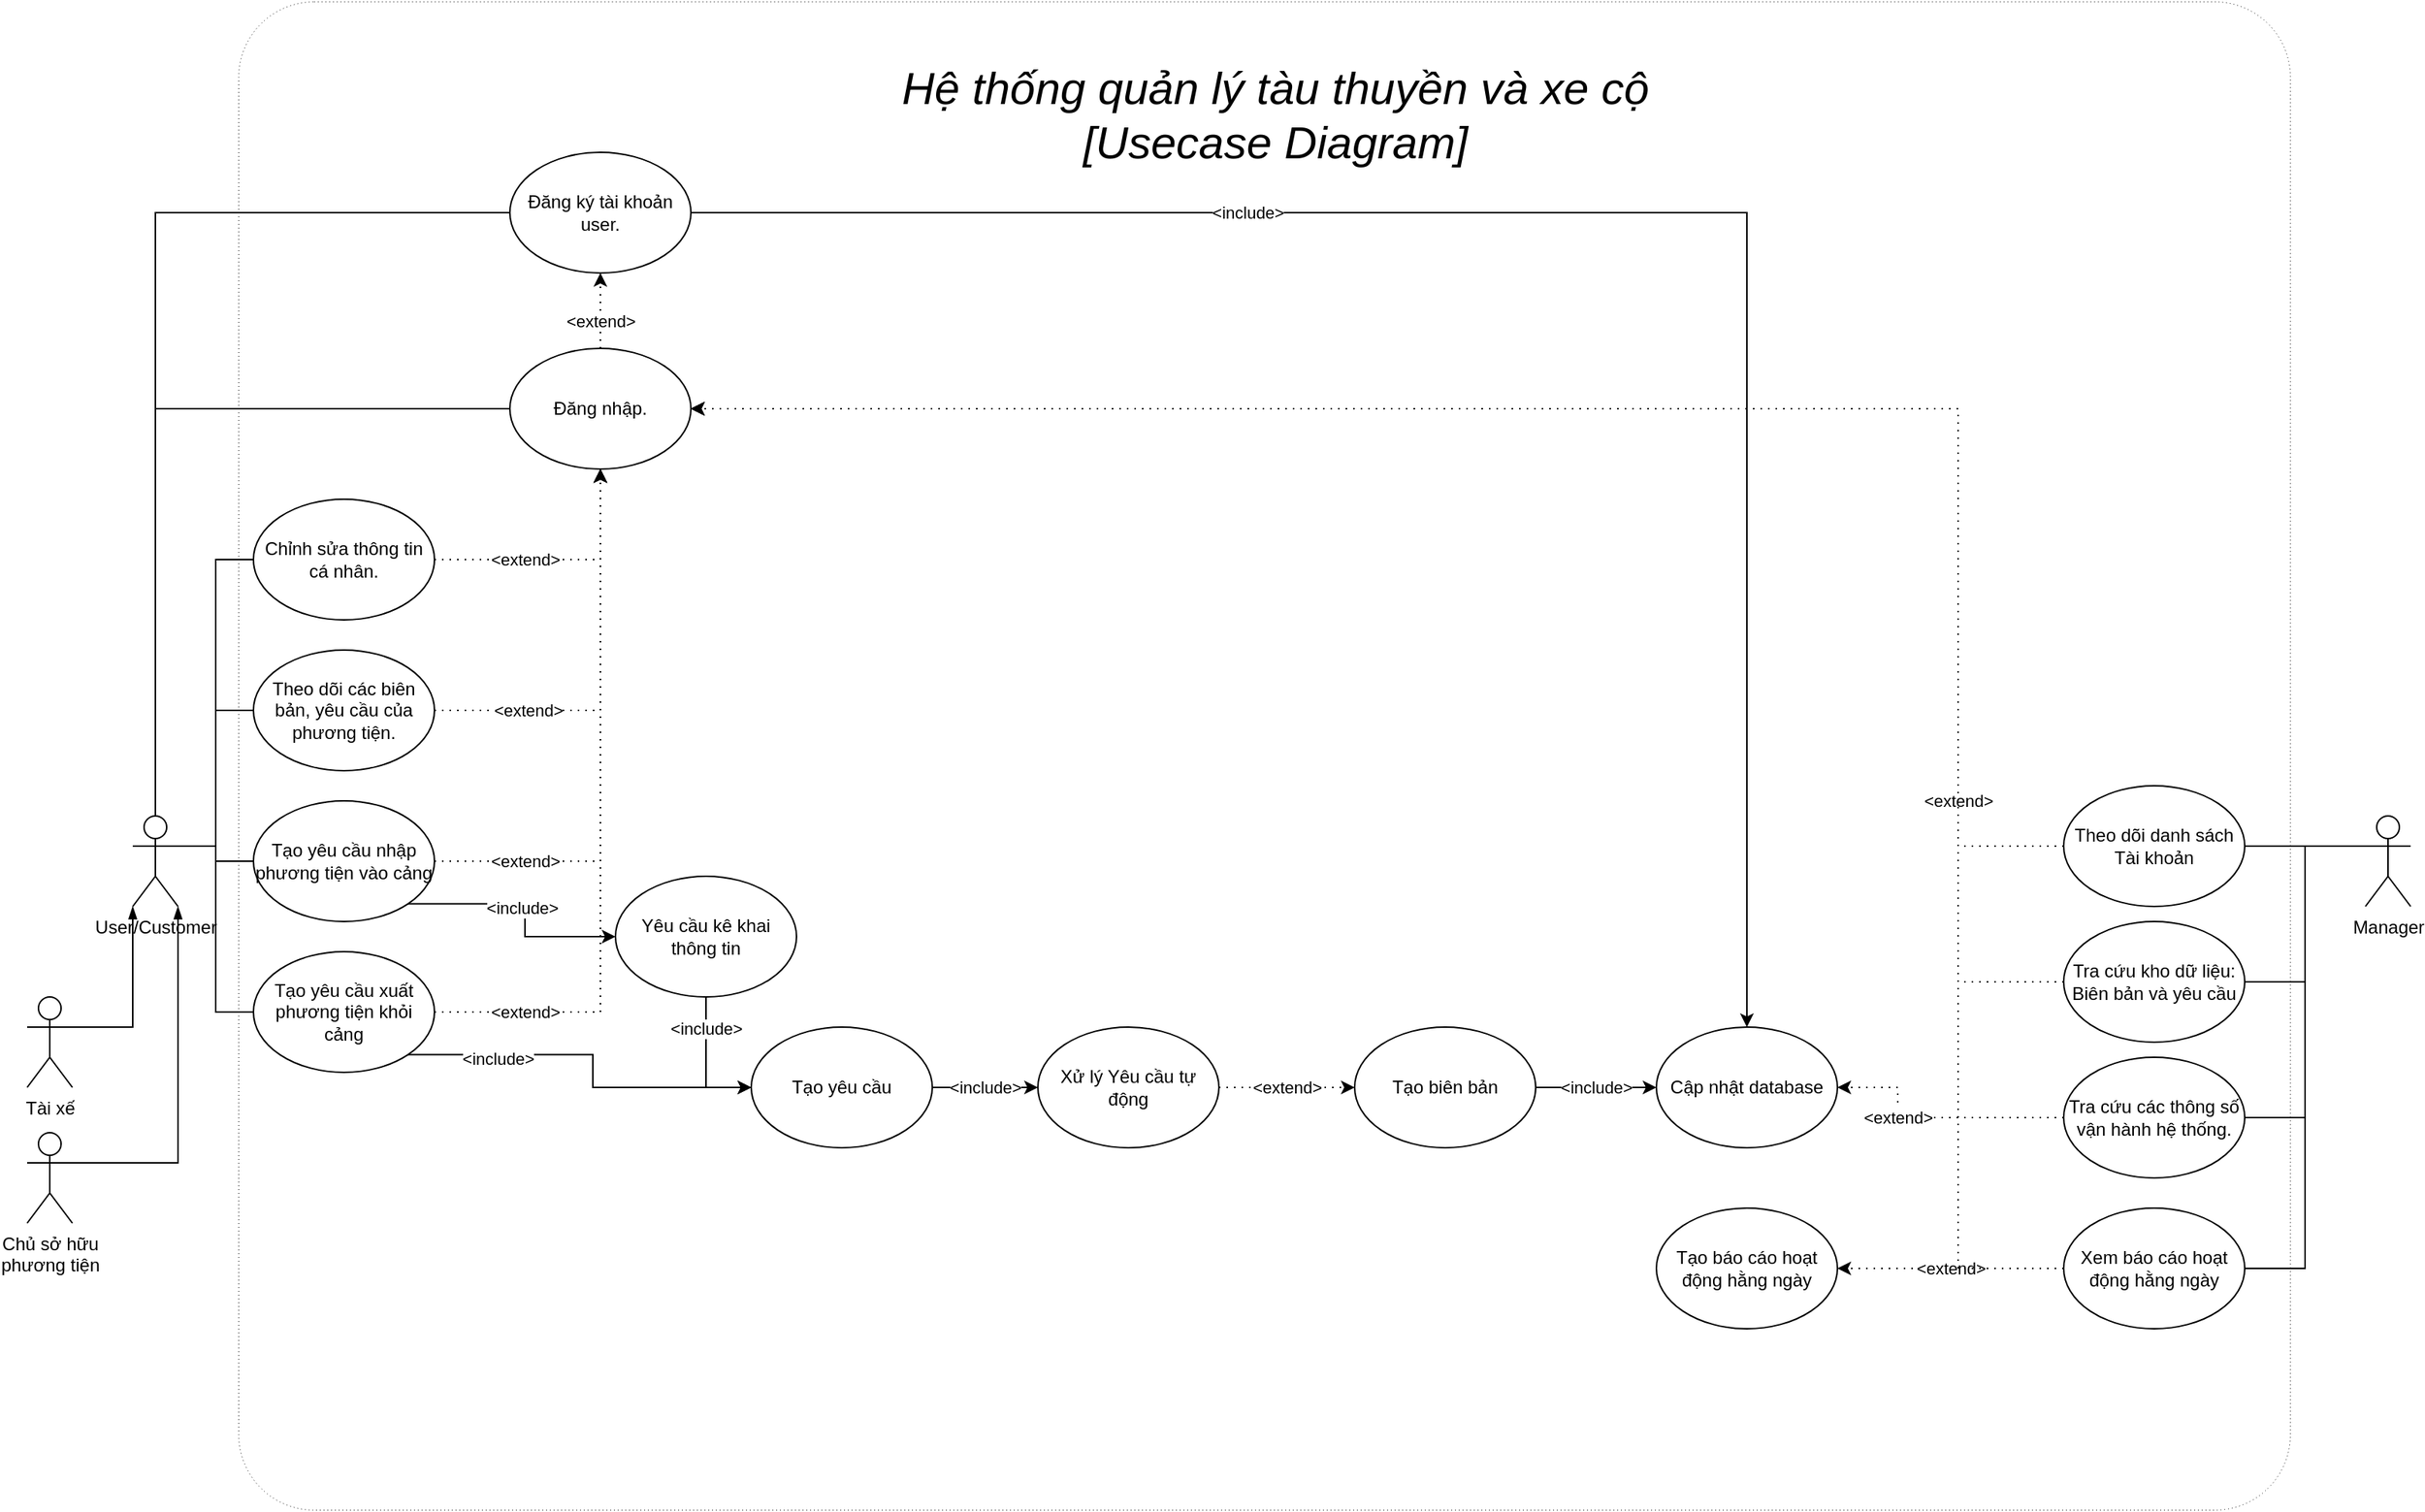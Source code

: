 <mxfile version="24.7.17">
  <diagram name="Page-1" id="cJ3Dhrhqs_HSBw1EuCDN">
    <mxGraphModel dx="3457" dy="1520" grid="1" gridSize="10" guides="1" tooltips="1" connect="1" arrows="1" fold="1" page="1" pageScale="1" pageWidth="850" pageHeight="1100" math="0" shadow="0">
      <root>
        <mxCell id="0" />
        <mxCell id="1" parent="0" />
        <mxCell id="677-rSFbDkZ7p7UJ6ZDB-80" value="" style="rounded=1;whiteSpace=wrap;html=1;arcSize=5;strokeWidth=0.5;dashed=1;dashPattern=1 4;" vertex="1" parent="1">
          <mxGeometry x="-680" y="40" width="1360" height="1000" as="geometry" />
        </mxCell>
        <mxCell id="677-rSFbDkZ7p7UJ6ZDB-11" style="edgeStyle=orthogonalEdgeStyle;rounded=0;orthogonalLoop=1;jettySize=auto;html=1;exitX=0.5;exitY=0;exitDx=0;exitDy=0;exitPerimeter=0;entryX=0;entryY=0.5;entryDx=0;entryDy=0;endArrow=none;endFill=0;" edge="1" parent="1" source="677-rSFbDkZ7p7UJ6ZDB-1" target="677-rSFbDkZ7p7UJ6ZDB-8">
          <mxGeometry relative="1" as="geometry" />
        </mxCell>
        <mxCell id="677-rSFbDkZ7p7UJ6ZDB-12" style="edgeStyle=orthogonalEdgeStyle;rounded=0;orthogonalLoop=1;jettySize=auto;html=1;exitX=0.5;exitY=0;exitDx=0;exitDy=0;exitPerimeter=0;entryX=0;entryY=0.5;entryDx=0;entryDy=0;endArrow=none;endFill=0;" edge="1" parent="1" source="677-rSFbDkZ7p7UJ6ZDB-1" target="677-rSFbDkZ7p7UJ6ZDB-9">
          <mxGeometry relative="1" as="geometry" />
        </mxCell>
        <mxCell id="677-rSFbDkZ7p7UJ6ZDB-17" style="edgeStyle=orthogonalEdgeStyle;rounded=0;orthogonalLoop=1;jettySize=auto;html=1;exitX=1;exitY=0.333;exitDx=0;exitDy=0;exitPerimeter=0;entryX=0;entryY=0.5;entryDx=0;entryDy=0;endArrow=none;endFill=0;" edge="1" parent="1" source="677-rSFbDkZ7p7UJ6ZDB-1" target="677-rSFbDkZ7p7UJ6ZDB-16">
          <mxGeometry relative="1" as="geometry" />
        </mxCell>
        <mxCell id="677-rSFbDkZ7p7UJ6ZDB-43" style="edgeStyle=orthogonalEdgeStyle;rounded=0;orthogonalLoop=1;jettySize=auto;html=1;exitX=1;exitY=0.333;exitDx=0;exitDy=0;exitPerimeter=0;entryX=0;entryY=0.5;entryDx=0;entryDy=0;endArrow=none;endFill=0;" edge="1" parent="1" source="677-rSFbDkZ7p7UJ6ZDB-1" target="677-rSFbDkZ7p7UJ6ZDB-19">
          <mxGeometry relative="1" as="geometry" />
        </mxCell>
        <mxCell id="677-rSFbDkZ7p7UJ6ZDB-44" style="edgeStyle=orthogonalEdgeStyle;rounded=0;orthogonalLoop=1;jettySize=auto;html=1;exitX=1;exitY=0.333;exitDx=0;exitDy=0;exitPerimeter=0;endArrow=none;endFill=0;" edge="1" parent="1" source="677-rSFbDkZ7p7UJ6ZDB-1" target="677-rSFbDkZ7p7UJ6ZDB-38">
          <mxGeometry relative="1" as="geometry" />
        </mxCell>
        <mxCell id="677-rSFbDkZ7p7UJ6ZDB-45" style="edgeStyle=orthogonalEdgeStyle;rounded=0;orthogonalLoop=1;jettySize=auto;html=1;exitX=1;exitY=0.333;exitDx=0;exitDy=0;exitPerimeter=0;entryX=0;entryY=0.5;entryDx=0;entryDy=0;endArrow=none;endFill=0;" edge="1" parent="1" source="677-rSFbDkZ7p7UJ6ZDB-1" target="677-rSFbDkZ7p7UJ6ZDB-39">
          <mxGeometry relative="1" as="geometry" />
        </mxCell>
        <mxCell id="677-rSFbDkZ7p7UJ6ZDB-1" value="User/Customer" style="shape=umlActor;verticalLabelPosition=bottom;verticalAlign=top;html=1;outlineConnect=0;" vertex="1" parent="1">
          <mxGeometry x="-750" y="580" width="30" height="60" as="geometry" />
        </mxCell>
        <mxCell id="677-rSFbDkZ7p7UJ6ZDB-27" style="edgeStyle=orthogonalEdgeStyle;rounded=0;orthogonalLoop=1;jettySize=auto;html=1;exitX=0;exitY=0.333;exitDx=0;exitDy=0;exitPerimeter=0;entryX=1;entryY=0.5;entryDx=0;entryDy=0;endArrow=none;endFill=0;" edge="1" parent="1" source="677-rSFbDkZ7p7UJ6ZDB-2" target="677-rSFbDkZ7p7UJ6ZDB-26">
          <mxGeometry relative="1" as="geometry" />
        </mxCell>
        <mxCell id="677-rSFbDkZ7p7UJ6ZDB-29" style="edgeStyle=orthogonalEdgeStyle;rounded=0;orthogonalLoop=1;jettySize=auto;html=1;exitX=0;exitY=0.333;exitDx=0;exitDy=0;exitPerimeter=0;entryX=1;entryY=0.5;entryDx=0;entryDy=0;endArrow=none;endFill=0;" edge="1" parent="1" source="677-rSFbDkZ7p7UJ6ZDB-2" target="677-rSFbDkZ7p7UJ6ZDB-28">
          <mxGeometry relative="1" as="geometry" />
        </mxCell>
        <mxCell id="677-rSFbDkZ7p7UJ6ZDB-37" style="edgeStyle=orthogonalEdgeStyle;rounded=0;orthogonalLoop=1;jettySize=auto;html=1;exitX=0;exitY=0.333;exitDx=0;exitDy=0;exitPerimeter=0;entryX=1;entryY=0.5;entryDx=0;entryDy=0;endArrow=none;endFill=0;" edge="1" parent="1" source="677-rSFbDkZ7p7UJ6ZDB-2" target="677-rSFbDkZ7p7UJ6ZDB-36">
          <mxGeometry relative="1" as="geometry" />
        </mxCell>
        <mxCell id="677-rSFbDkZ7p7UJ6ZDB-2" value="Manager" style="shape=umlActor;verticalLabelPosition=bottom;verticalAlign=top;html=1;outlineConnect=0;" vertex="1" parent="1">
          <mxGeometry x="730" y="580" width="30" height="60" as="geometry" />
        </mxCell>
        <mxCell id="677-rSFbDkZ7p7UJ6ZDB-73" value="&amp;lt;include&amp;gt;" style="edgeStyle=orthogonalEdgeStyle;rounded=0;orthogonalLoop=1;jettySize=auto;html=1;exitX=1;exitY=0.5;exitDx=0;exitDy=0;entryX=0.5;entryY=0;entryDx=0;entryDy=0;" edge="1" parent="1" source="677-rSFbDkZ7p7UJ6ZDB-8" target="677-rSFbDkZ7p7UJ6ZDB-61">
          <mxGeometry x="-0.405" relative="1" as="geometry">
            <mxPoint as="offset" />
          </mxGeometry>
        </mxCell>
        <mxCell id="677-rSFbDkZ7p7UJ6ZDB-8" value="Đăng ký tài khoản user." style="ellipse;whiteSpace=wrap;html=1;" vertex="1" parent="1">
          <mxGeometry x="-500" y="140" width="120" height="80" as="geometry" />
        </mxCell>
        <mxCell id="677-rSFbDkZ7p7UJ6ZDB-10" value="&amp;lt;extend&amp;gt;" style="edgeStyle=orthogonalEdgeStyle;rounded=0;orthogonalLoop=1;jettySize=auto;html=1;exitX=0.5;exitY=0;exitDx=0;exitDy=0;dashed=1;dashPattern=1 4;" edge="1" parent="1" source="677-rSFbDkZ7p7UJ6ZDB-9" target="677-rSFbDkZ7p7UJ6ZDB-8">
          <mxGeometry x="-0.273" relative="1" as="geometry">
            <mxPoint as="offset" />
          </mxGeometry>
        </mxCell>
        <mxCell id="677-rSFbDkZ7p7UJ6ZDB-9" value="Đăng nhập." style="ellipse;whiteSpace=wrap;html=1;" vertex="1" parent="1">
          <mxGeometry x="-500" y="270" width="120" height="80" as="geometry" />
        </mxCell>
        <mxCell id="677-rSFbDkZ7p7UJ6ZDB-14" value="" style="edgeStyle=orthogonalEdgeStyle;rounded=0;orthogonalLoop=1;jettySize=auto;html=1;endArrow=blockThin;endFill=1;exitX=1;exitY=0.333;exitDx=0;exitDy=0;exitPerimeter=0;entryX=0;entryY=1;entryDx=0;entryDy=0;entryPerimeter=0;" edge="1" parent="1" source="677-rSFbDkZ7p7UJ6ZDB-13" target="677-rSFbDkZ7p7UJ6ZDB-1">
          <mxGeometry relative="1" as="geometry" />
        </mxCell>
        <mxCell id="677-rSFbDkZ7p7UJ6ZDB-13" value="Tài xế" style="shape=umlActor;verticalLabelPosition=bottom;verticalAlign=top;html=1;outlineConnect=0;" vertex="1" parent="1">
          <mxGeometry x="-820" y="700" width="30" height="60" as="geometry" />
        </mxCell>
        <mxCell id="677-rSFbDkZ7p7UJ6ZDB-67" value="&amp;lt;extend&amp;gt;" style="edgeStyle=orthogonalEdgeStyle;rounded=0;orthogonalLoop=1;jettySize=auto;html=1;exitX=1;exitY=0.5;exitDx=0;exitDy=0;entryX=0.5;entryY=1;entryDx=0;entryDy=0;dashed=1;dashPattern=1 4;" edge="1" parent="1" source="677-rSFbDkZ7p7UJ6ZDB-16" target="677-rSFbDkZ7p7UJ6ZDB-9">
          <mxGeometry x="-0.294" relative="1" as="geometry">
            <mxPoint as="offset" />
          </mxGeometry>
        </mxCell>
        <mxCell id="677-rSFbDkZ7p7UJ6ZDB-16" value="Chỉnh sửa thông tin cá nhân." style="ellipse;whiteSpace=wrap;html=1;" vertex="1" parent="1">
          <mxGeometry x="-670" y="370" width="120" height="80" as="geometry" />
        </mxCell>
        <mxCell id="677-rSFbDkZ7p7UJ6ZDB-20" value="&amp;lt;extend&amp;gt;" style="edgeStyle=orthogonalEdgeStyle;rounded=0;orthogonalLoop=1;jettySize=auto;html=1;exitX=1;exitY=0.5;exitDx=0;exitDy=0;dashed=1;dashPattern=1 4;" edge="1" parent="1" source="677-rSFbDkZ7p7UJ6ZDB-19" target="677-rSFbDkZ7p7UJ6ZDB-9">
          <mxGeometry x="-0.545" relative="1" as="geometry">
            <mxPoint as="offset" />
          </mxGeometry>
        </mxCell>
        <mxCell id="677-rSFbDkZ7p7UJ6ZDB-19" value="Theo dõi các biên bản, yêu cầu của phương tiện." style="ellipse;whiteSpace=wrap;html=1;" vertex="1" parent="1">
          <mxGeometry x="-670" y="470" width="120" height="80" as="geometry" />
        </mxCell>
        <mxCell id="677-rSFbDkZ7p7UJ6ZDB-24" style="edgeStyle=orthogonalEdgeStyle;rounded=0;orthogonalLoop=1;jettySize=auto;html=1;exitX=1;exitY=0.333;exitDx=0;exitDy=0;exitPerimeter=0;endArrow=blockThin;endFill=1;entryX=1;entryY=1;entryDx=0;entryDy=0;entryPerimeter=0;" edge="1" parent="1" source="677-rSFbDkZ7p7UJ6ZDB-21" target="677-rSFbDkZ7p7UJ6ZDB-1">
          <mxGeometry relative="1" as="geometry">
            <mxPoint x="-720" y="650" as="targetPoint" />
          </mxGeometry>
        </mxCell>
        <mxCell id="677-rSFbDkZ7p7UJ6ZDB-21" value="Chủ sở hữu&lt;div&gt;phương tiện&lt;/div&gt;" style="shape=umlActor;verticalLabelPosition=bottom;verticalAlign=top;html=1;outlineConnect=0;" vertex="1" parent="1">
          <mxGeometry x="-820" y="790" width="30" height="60" as="geometry" />
        </mxCell>
        <mxCell id="677-rSFbDkZ7p7UJ6ZDB-74" value="&amp;lt;extend&amp;gt;" style="edgeStyle=orthogonalEdgeStyle;rounded=0;orthogonalLoop=1;jettySize=auto;html=1;exitX=0;exitY=0.5;exitDx=0;exitDy=0;entryX=1;entryY=0.5;entryDx=0;entryDy=0;dashed=1;dashPattern=1 4;" edge="1" parent="1" source="677-rSFbDkZ7p7UJ6ZDB-26" target="677-rSFbDkZ7p7UJ6ZDB-9">
          <mxGeometry x="-0.833" relative="1" as="geometry">
            <Array as="points">
              <mxPoint x="460" y="600" />
              <mxPoint x="460" y="310" />
            </Array>
            <mxPoint as="offset" />
          </mxGeometry>
        </mxCell>
        <mxCell id="677-rSFbDkZ7p7UJ6ZDB-26" value="Theo dõi danh sách Tài khoản" style="ellipse;whiteSpace=wrap;html=1;" vertex="1" parent="1">
          <mxGeometry x="530" y="560" width="120" height="80" as="geometry" />
        </mxCell>
        <mxCell id="677-rSFbDkZ7p7UJ6ZDB-76" style="edgeStyle=orthogonalEdgeStyle;rounded=0;orthogonalLoop=1;jettySize=auto;html=1;entryX=1;entryY=0.5;entryDx=0;entryDy=0;dashed=1;dashPattern=1 4;" edge="1" parent="1" source="677-rSFbDkZ7p7UJ6ZDB-28" target="677-rSFbDkZ7p7UJ6ZDB-9">
          <mxGeometry relative="1" as="geometry">
            <Array as="points">
              <mxPoint x="460" y="690" />
              <mxPoint x="460" y="310" />
            </Array>
          </mxGeometry>
        </mxCell>
        <mxCell id="677-rSFbDkZ7p7UJ6ZDB-28" value="Tra cứu kho dữ liệu: Biên bản và yêu cầu" style="ellipse;whiteSpace=wrap;html=1;" vertex="1" parent="1">
          <mxGeometry x="530" y="650" width="120" height="80" as="geometry" />
        </mxCell>
        <mxCell id="677-rSFbDkZ7p7UJ6ZDB-35" value="&lt;font style=&quot;font-size: 30px;&quot;&gt;&lt;i&gt;Hệ thống quản lý tàu thuyền và xe cộ [Usecase Diagram]&lt;/i&gt;&lt;/font&gt;" style="text;html=1;align=center;verticalAlign=middle;whiteSpace=wrap;rounded=0;" vertex="1" parent="1">
          <mxGeometry x="-250" y="40" width="515" height="150" as="geometry" />
        </mxCell>
        <mxCell id="677-rSFbDkZ7p7UJ6ZDB-68" value="&amp;lt;extend&amp;gt;" style="edgeStyle=orthogonalEdgeStyle;rounded=0;orthogonalLoop=1;jettySize=auto;html=1;entryX=1;entryY=0.5;entryDx=0;entryDy=0;dashed=1;dashPattern=1 4;" edge="1" parent="1" source="677-rSFbDkZ7p7UJ6ZDB-36" target="677-rSFbDkZ7p7UJ6ZDB-61">
          <mxGeometry x="0.294" relative="1" as="geometry">
            <Array as="points">
              <mxPoint x="420" y="780" />
              <mxPoint x="420" y="760" />
            </Array>
            <mxPoint as="offset" />
          </mxGeometry>
        </mxCell>
        <mxCell id="677-rSFbDkZ7p7UJ6ZDB-77" style="edgeStyle=orthogonalEdgeStyle;rounded=0;orthogonalLoop=1;jettySize=auto;html=1;exitX=0;exitY=0.5;exitDx=0;exitDy=0;entryX=1;entryY=0.5;entryDx=0;entryDy=0;dashed=1;dashPattern=1 4;" edge="1" parent="1" source="677-rSFbDkZ7p7UJ6ZDB-36" target="677-rSFbDkZ7p7UJ6ZDB-9">
          <mxGeometry relative="1" as="geometry">
            <Array as="points">
              <mxPoint x="460" y="780" />
              <mxPoint x="460" y="310" />
            </Array>
          </mxGeometry>
        </mxCell>
        <mxCell id="677-rSFbDkZ7p7UJ6ZDB-36" value="Tra cứu các thông số vận hành hệ thống." style="ellipse;whiteSpace=wrap;html=1;" vertex="1" parent="1">
          <mxGeometry x="530" y="740" width="120" height="80" as="geometry" />
        </mxCell>
        <mxCell id="677-rSFbDkZ7p7UJ6ZDB-40" style="edgeStyle=orthogonalEdgeStyle;rounded=0;orthogonalLoop=1;jettySize=auto;html=1;exitX=1;exitY=0.5;exitDx=0;exitDy=0;dashed=1;dashPattern=1 4;" edge="1" parent="1" source="677-rSFbDkZ7p7UJ6ZDB-38" target="677-rSFbDkZ7p7UJ6ZDB-9">
          <mxGeometry relative="1" as="geometry" />
        </mxCell>
        <mxCell id="677-rSFbDkZ7p7UJ6ZDB-42" value="&amp;lt;extend&amp;gt;" style="edgeLabel;html=1;align=center;verticalAlign=middle;resizable=0;points=[];" vertex="1" connectable="0" parent="677-rSFbDkZ7p7UJ6ZDB-40">
          <mxGeometry x="-0.639" y="2" relative="1" as="geometry">
            <mxPoint x="-7" y="2" as="offset" />
          </mxGeometry>
        </mxCell>
        <mxCell id="677-rSFbDkZ7p7UJ6ZDB-57" style="edgeStyle=orthogonalEdgeStyle;rounded=0;orthogonalLoop=1;jettySize=auto;html=1;exitX=1;exitY=1;exitDx=0;exitDy=0;" edge="1" parent="1" source="677-rSFbDkZ7p7UJ6ZDB-38" target="677-rSFbDkZ7p7UJ6ZDB-54">
          <mxGeometry relative="1" as="geometry" />
        </mxCell>
        <mxCell id="677-rSFbDkZ7p7UJ6ZDB-58" value="&amp;lt;include&amp;gt;&lt;span style=&quot;color: rgba(0, 0, 0, 0); font-family: monospace; font-size: 0px; text-align: start; background-color: rgb(27, 29, 30);&quot;&gt;%3CmxGraphModel%3E%3Croot%3E%3CmxCell%20id%3D%220%22%2F%3E%3CmxCell%20id%3D%221%22%20parent%3D%220%22%2F%3E%3CmxCell%20id%3D%222%22%20value%3D%22X%E1%BB%AD%20l%C3%BD%20Y%C3%AAu%20c%E1%BA%A7u%20t%E1%BB%B1%20%C4%91%E1%BB%99ng%22%20style%3D%22ellipse%3BwhiteSpace%3Dwrap%3Bhtml%3D1%3B%22%20vertex%3D%221%22%20parent%3D%221%22%3E%3CmxGeometry%20x%3D%22-210%22%20y%3D%22620%22%20width%3D%22120%22%20height%3D%2280%22%20as%3D%22geometry%22%2F%3E%3C%2FmxCell%3E%3C%2Froot%3E%3C%2FmxGraphModel%3Einclu&lt;/span&gt;" style="edgeLabel;html=1;align=center;verticalAlign=middle;resizable=0;points=[];" vertex="1" connectable="0" parent="677-rSFbDkZ7p7UJ6ZDB-57">
          <mxGeometry x="-0.485" relative="1" as="geometry">
            <mxPoint x="34" y="2" as="offset" />
          </mxGeometry>
        </mxCell>
        <mxCell id="677-rSFbDkZ7p7UJ6ZDB-38" value="Tạo yêu cầu nhập phương tiện vào cảng" style="ellipse;whiteSpace=wrap;html=1;" vertex="1" parent="1">
          <mxGeometry x="-670" y="570" width="120" height="80" as="geometry" />
        </mxCell>
        <mxCell id="677-rSFbDkZ7p7UJ6ZDB-41" value="&amp;lt;extend&amp;gt;" style="edgeStyle=orthogonalEdgeStyle;rounded=0;orthogonalLoop=1;jettySize=auto;html=1;exitX=1;exitY=0.5;exitDx=0;exitDy=0;dashed=1;dashPattern=1 4;" edge="1" parent="1" source="677-rSFbDkZ7p7UJ6ZDB-39" target="677-rSFbDkZ7p7UJ6ZDB-9">
          <mxGeometry x="-0.745" relative="1" as="geometry">
            <mxPoint as="offset" />
          </mxGeometry>
        </mxCell>
        <mxCell id="677-rSFbDkZ7p7UJ6ZDB-51" style="edgeStyle=orthogonalEdgeStyle;rounded=0;orthogonalLoop=1;jettySize=auto;html=1;exitX=1;exitY=1;exitDx=0;exitDy=0;entryX=0;entryY=0.5;entryDx=0;entryDy=0;" edge="1" parent="1" source="677-rSFbDkZ7p7UJ6ZDB-39" target="677-rSFbDkZ7p7UJ6ZDB-69">
          <mxGeometry relative="1" as="geometry" />
        </mxCell>
        <mxCell id="677-rSFbDkZ7p7UJ6ZDB-53" value="&amp;lt;include&amp;gt;" style="edgeLabel;html=1;align=center;verticalAlign=middle;resizable=0;points=[];" vertex="1" connectable="0" parent="677-rSFbDkZ7p7UJ6ZDB-51">
          <mxGeometry x="-0.299" y="-3" relative="1" as="geometry">
            <mxPoint x="-28" y="-1" as="offset" />
          </mxGeometry>
        </mxCell>
        <mxCell id="677-rSFbDkZ7p7UJ6ZDB-39" value="Tạo yêu cầu xuất phương tiện khỏi cảng" style="ellipse;whiteSpace=wrap;html=1;" vertex="1" parent="1">
          <mxGeometry x="-670" y="670" width="120" height="80" as="geometry" />
        </mxCell>
        <mxCell id="677-rSFbDkZ7p7UJ6ZDB-56" value="&amp;lt;extend&amp;gt;" style="edgeStyle=orthogonalEdgeStyle;rounded=0;orthogonalLoop=1;jettySize=auto;html=1;exitX=1;exitY=0.5;exitDx=0;exitDy=0;entryX=0;entryY=0.5;entryDx=0;entryDy=0;dashed=1;dashPattern=1 4;" edge="1" parent="1" source="677-rSFbDkZ7p7UJ6ZDB-47" target="677-rSFbDkZ7p7UJ6ZDB-55">
          <mxGeometry relative="1" as="geometry" />
        </mxCell>
        <mxCell id="677-rSFbDkZ7p7UJ6ZDB-47" value="Xử lý Yêu cầu tự động" style="ellipse;whiteSpace=wrap;html=1;" vertex="1" parent="1">
          <mxGeometry x="-150" y="720" width="120" height="80" as="geometry" />
        </mxCell>
        <mxCell id="677-rSFbDkZ7p7UJ6ZDB-54" value="Yêu cầu kê khai thông tin" style="ellipse;whiteSpace=wrap;html=1;" vertex="1" parent="1">
          <mxGeometry x="-430" y="620" width="120" height="80" as="geometry" />
        </mxCell>
        <mxCell id="677-rSFbDkZ7p7UJ6ZDB-62" value="&amp;lt;include&amp;gt;" style="edgeStyle=orthogonalEdgeStyle;rounded=0;orthogonalLoop=1;jettySize=auto;html=1;exitX=1;exitY=0.5;exitDx=0;exitDy=0;entryX=0;entryY=0.5;entryDx=0;entryDy=0;" edge="1" parent="1" source="677-rSFbDkZ7p7UJ6ZDB-55" target="677-rSFbDkZ7p7UJ6ZDB-61">
          <mxGeometry relative="1" as="geometry" />
        </mxCell>
        <mxCell id="677-rSFbDkZ7p7UJ6ZDB-55" value="Tạo biên bản" style="ellipse;whiteSpace=wrap;html=1;" vertex="1" parent="1">
          <mxGeometry x="60" y="720" width="120" height="80" as="geometry" />
        </mxCell>
        <mxCell id="677-rSFbDkZ7p7UJ6ZDB-61" value="Cập nhật database" style="ellipse;whiteSpace=wrap;html=1;" vertex="1" parent="1">
          <mxGeometry x="260" y="720" width="120" height="80" as="geometry" />
        </mxCell>
        <mxCell id="677-rSFbDkZ7p7UJ6ZDB-66" value="&amp;lt;extend&amp;gt;" style="edgeStyle=orthogonalEdgeStyle;rounded=0;orthogonalLoop=1;jettySize=auto;html=1;exitX=0;exitY=0.5;exitDx=0;exitDy=0;dashed=1;dashPattern=1 4;" edge="1" parent="1" source="677-rSFbDkZ7p7UJ6ZDB-63" target="677-rSFbDkZ7p7UJ6ZDB-65">
          <mxGeometry relative="1" as="geometry" />
        </mxCell>
        <mxCell id="677-rSFbDkZ7p7UJ6ZDB-78" style="edgeStyle=orthogonalEdgeStyle;rounded=0;orthogonalLoop=1;jettySize=auto;html=1;exitX=0;exitY=0.5;exitDx=0;exitDy=0;entryX=1;entryY=0.5;entryDx=0;entryDy=0;dashed=1;dashPattern=1 4;" edge="1" parent="1" source="677-rSFbDkZ7p7UJ6ZDB-63" target="677-rSFbDkZ7p7UJ6ZDB-9">
          <mxGeometry relative="1" as="geometry">
            <Array as="points">
              <mxPoint x="460" y="880" />
              <mxPoint x="460" y="310" />
            </Array>
          </mxGeometry>
        </mxCell>
        <mxCell id="677-rSFbDkZ7p7UJ6ZDB-63" value="Xem báo cáo hoạt động hằng ngày" style="ellipse;whiteSpace=wrap;html=1;" vertex="1" parent="1">
          <mxGeometry x="530" y="840" width="120" height="80" as="geometry" />
        </mxCell>
        <mxCell id="677-rSFbDkZ7p7UJ6ZDB-64" style="edgeStyle=orthogonalEdgeStyle;rounded=0;orthogonalLoop=1;jettySize=auto;html=1;exitX=1;exitY=0.5;exitDx=0;exitDy=0;entryX=0;entryY=0.333;entryDx=0;entryDy=0;entryPerimeter=0;endArrow=none;endFill=0;" edge="1" parent="1" source="677-rSFbDkZ7p7UJ6ZDB-63" target="677-rSFbDkZ7p7UJ6ZDB-2">
          <mxGeometry relative="1" as="geometry" />
        </mxCell>
        <mxCell id="677-rSFbDkZ7p7UJ6ZDB-65" value="Tạo báo cáo hoạt động hằng ngày" style="ellipse;whiteSpace=wrap;html=1;" vertex="1" parent="1">
          <mxGeometry x="260" y="840" width="120" height="80" as="geometry" />
        </mxCell>
        <mxCell id="677-rSFbDkZ7p7UJ6ZDB-71" value="&amp;lt;include&amp;gt;" style="edgeStyle=orthogonalEdgeStyle;rounded=0;orthogonalLoop=1;jettySize=auto;html=1;exitX=1;exitY=0.5;exitDx=0;exitDy=0;entryX=0;entryY=0.5;entryDx=0;entryDy=0;" edge="1" parent="1" source="677-rSFbDkZ7p7UJ6ZDB-69" target="677-rSFbDkZ7p7UJ6ZDB-47">
          <mxGeometry relative="1" as="geometry" />
        </mxCell>
        <mxCell id="677-rSFbDkZ7p7UJ6ZDB-69" value="Tạo yêu cầu" style="ellipse;whiteSpace=wrap;html=1;" vertex="1" parent="1">
          <mxGeometry x="-340" y="720" width="120" height="80" as="geometry" />
        </mxCell>
        <mxCell id="677-rSFbDkZ7p7UJ6ZDB-72" value="&amp;lt;include&amp;gt;" style="edgeStyle=orthogonalEdgeStyle;rounded=0;orthogonalLoop=1;jettySize=auto;html=1;exitX=0.5;exitY=1;exitDx=0;exitDy=0;entryX=0;entryY=0.5;entryDx=0;entryDy=0;" edge="1" parent="1" source="677-rSFbDkZ7p7UJ6ZDB-54" target="677-rSFbDkZ7p7UJ6ZDB-69">
          <mxGeometry x="-0.538" relative="1" as="geometry">
            <mxPoint as="offset" />
          </mxGeometry>
        </mxCell>
      </root>
    </mxGraphModel>
  </diagram>
</mxfile>
